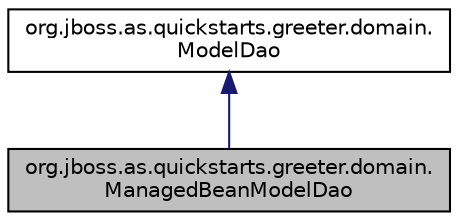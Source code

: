 digraph "org.jboss.as.quickstarts.greeter.domain.ManagedBeanModelDao"
{
  edge [fontname="Helvetica",fontsize="10",labelfontname="Helvetica",labelfontsize="10"];
  node [fontname="Helvetica",fontsize="10",shape=record];
  Node0 [label="org.jboss.as.quickstarts.greeter.domain.\lManagedBeanModelDao",height=0.2,width=0.4,color="black", fillcolor="grey75", style="filled", fontcolor="black"];
  Node1 -> Node0 [dir="back",color="midnightblue",fontsize="10",style="solid"];
  Node1 [label="org.jboss.as.quickstarts.greeter.domain.\lModelDao",height=0.2,width=0.4,color="black", fillcolor="white", style="filled",URL="$interfaceorg_1_1jboss_1_1as_1_1quickstarts_1_1greeter_1_1domain_1_1_model_dao.html",tooltip="This interface consists of all the model related operations. "];
}
